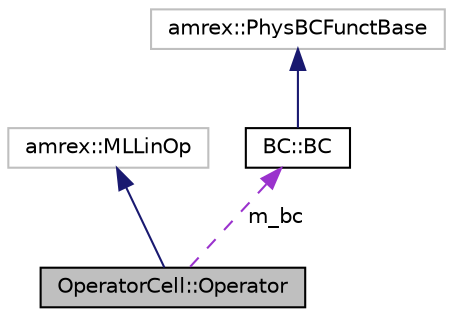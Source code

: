 digraph "OperatorCell::Operator"
{
  edge [fontname="Helvetica",fontsize="10",labelfontname="Helvetica",labelfontsize="10"];
  node [fontname="Helvetica",fontsize="10",shape=record];
  Node1 [label="OperatorCell::Operator",height=0.2,width=0.4,color="black", fillcolor="grey75", style="filled", fontcolor="black"];
  Node2 -> Node1 [dir="back",color="midnightblue",fontsize="10",style="solid",fontname="Helvetica"];
  Node2 [label="amrex::MLLinOp",height=0.2,width=0.4,color="grey75", fillcolor="white", style="filled"];
  Node3 -> Node1 [dir="back",color="darkorchid3",fontsize="10",style="dashed",label=" m_bc" ,fontname="Helvetica"];
  Node3 [label="BC::BC",height=0.2,width=0.4,color="black", fillcolor="white", style="filled",URL="$classBC_1_1BC.html"];
  Node4 -> Node3 [dir="back",color="midnightblue",fontsize="10",style="solid",fontname="Helvetica"];
  Node4 [label="amrex::PhysBCFunctBase",height=0.2,width=0.4,color="grey75", fillcolor="white", style="filled"];
}
